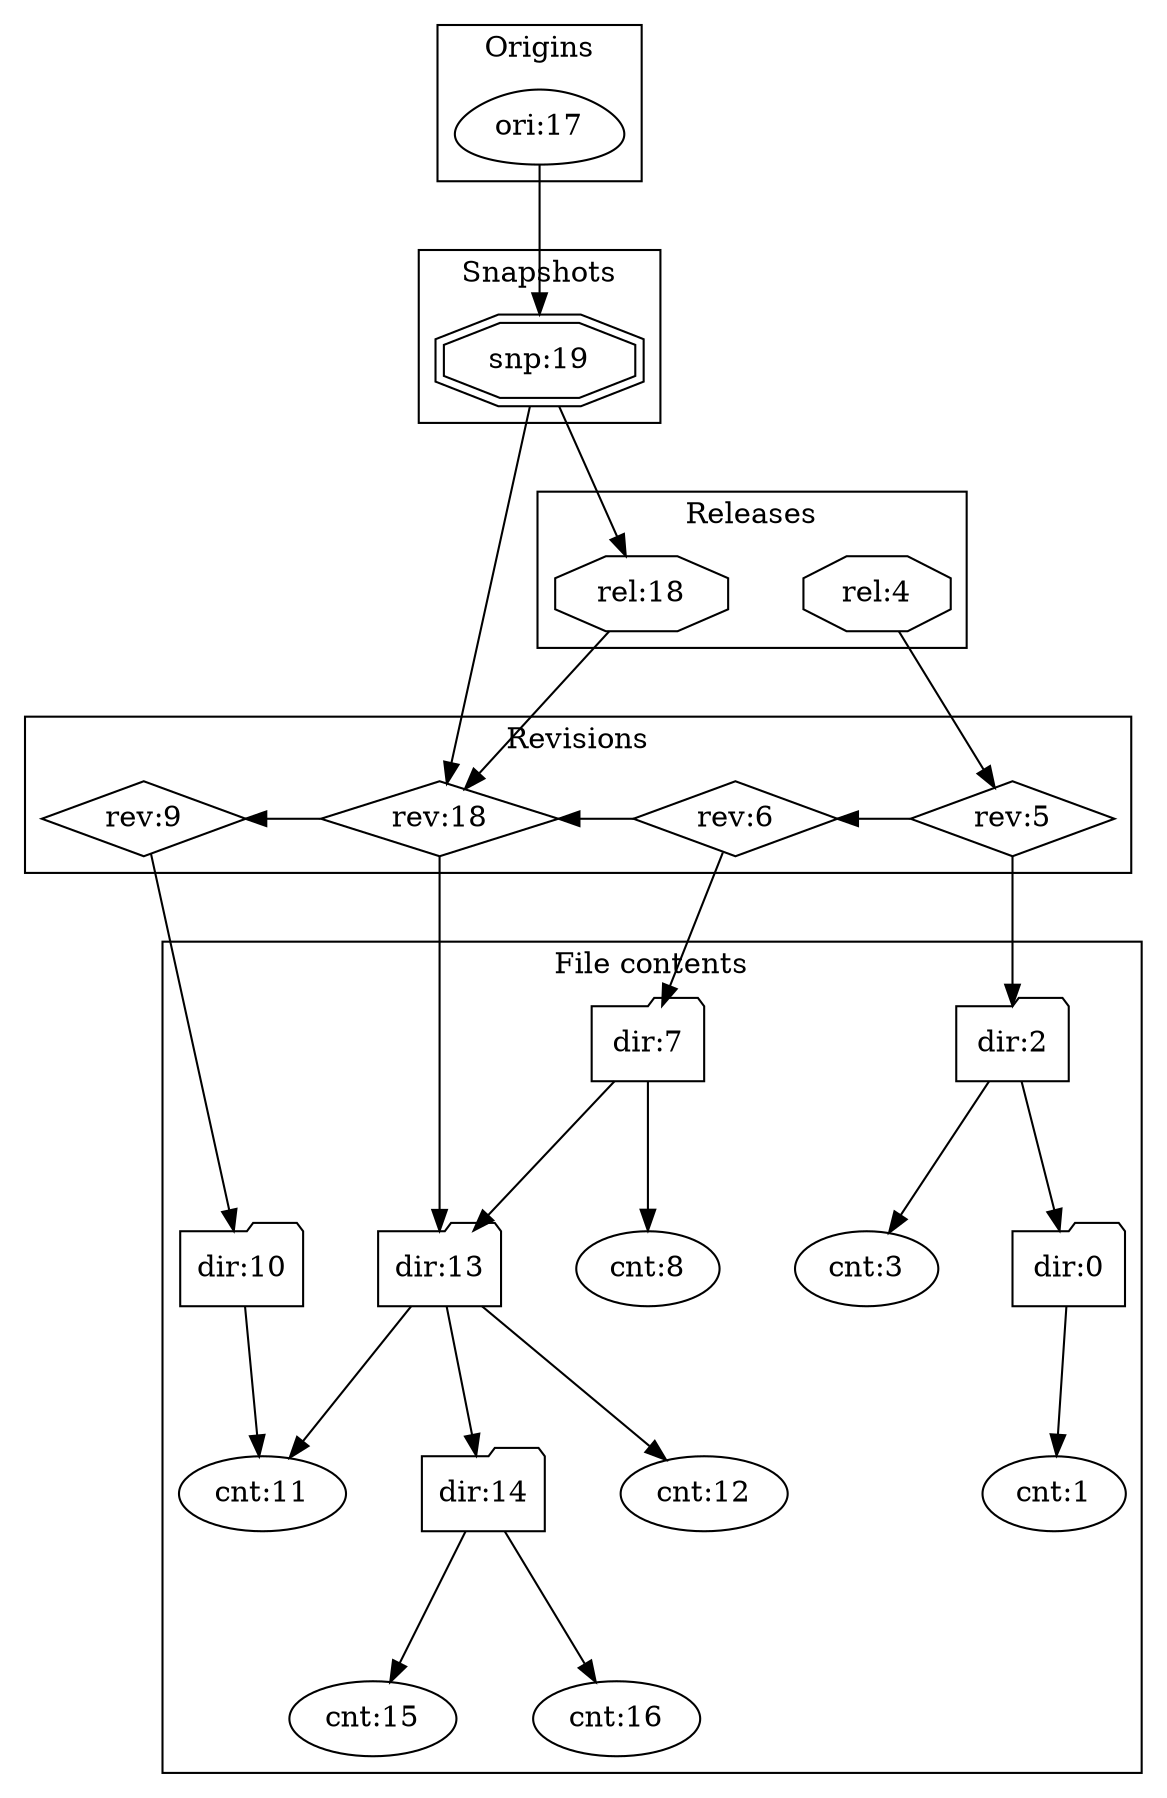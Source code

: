 digraph "Software Heritage mini DAG" {
    ranksep=1;
    nodesep=0.5;

    subgraph cnt {
        01 [label="cnt:11"];
        04 [label="cnt:15"];
        05 [label="cnt:16"];
        07 [label="cnt:12"];
        11 [label="cnt:8"];
        14 [label="cnt:3"];
        15 [label="cnt:1"];
    }

    subgraph cluster_dir {
        label="File contents";
        node [shape=folder];
        02 [label="dir:10"];
        06 [label="dir:14"];
        08 [label="dir:13"];
        12 [label="dir:7"];
        16 [label="dir:0"];
        17 [label="dir:2"];

        02 -> 01;
        06 -> 04;
        06 -> 05;
        08 -> 01;
        08 -> 06;
        08 -> 07;
        12 -> 08;
        12 -> 11;
        16 -> 15;
        17 -> 14;
        17 -> 16;
    }

    subgraph cluster_rev {
        label="Revisions";
        node [shape=diamond];
        03 [label="rev:9"];
        09 [label="rev:18"];
        13 [label="rev:6"];
        18 [label="rev:5"];

        03 -> 02;
        09 -> 08;
        13 -> 12;
        18 -> 17;
        // horizontal rev -> rev edges
        09 -> 03 [constraint=false];
        13 -> 09 [constraint=false];
        18 -> 13 [constraint=false];
    }

    subgraph cluster_rel {
        label="Releases";
        node [shape=octagon];
        10 [label="rel:18"];
        19 [label="rel:4"];

        10 -> 09;
        19 -> 18;
    }

    subgraph cluster_snp {
        label="Snapshots";
        node [shape=doubleoctagon];
        20 [label="snp:19"];

        20 -> 09;
        20 -> 10;
    }

    subgraph cluster_ori {
        label="Origins";
        node [shape=egg];
        21 [label="ori:17"];

        21 -> 20;
    }
}
